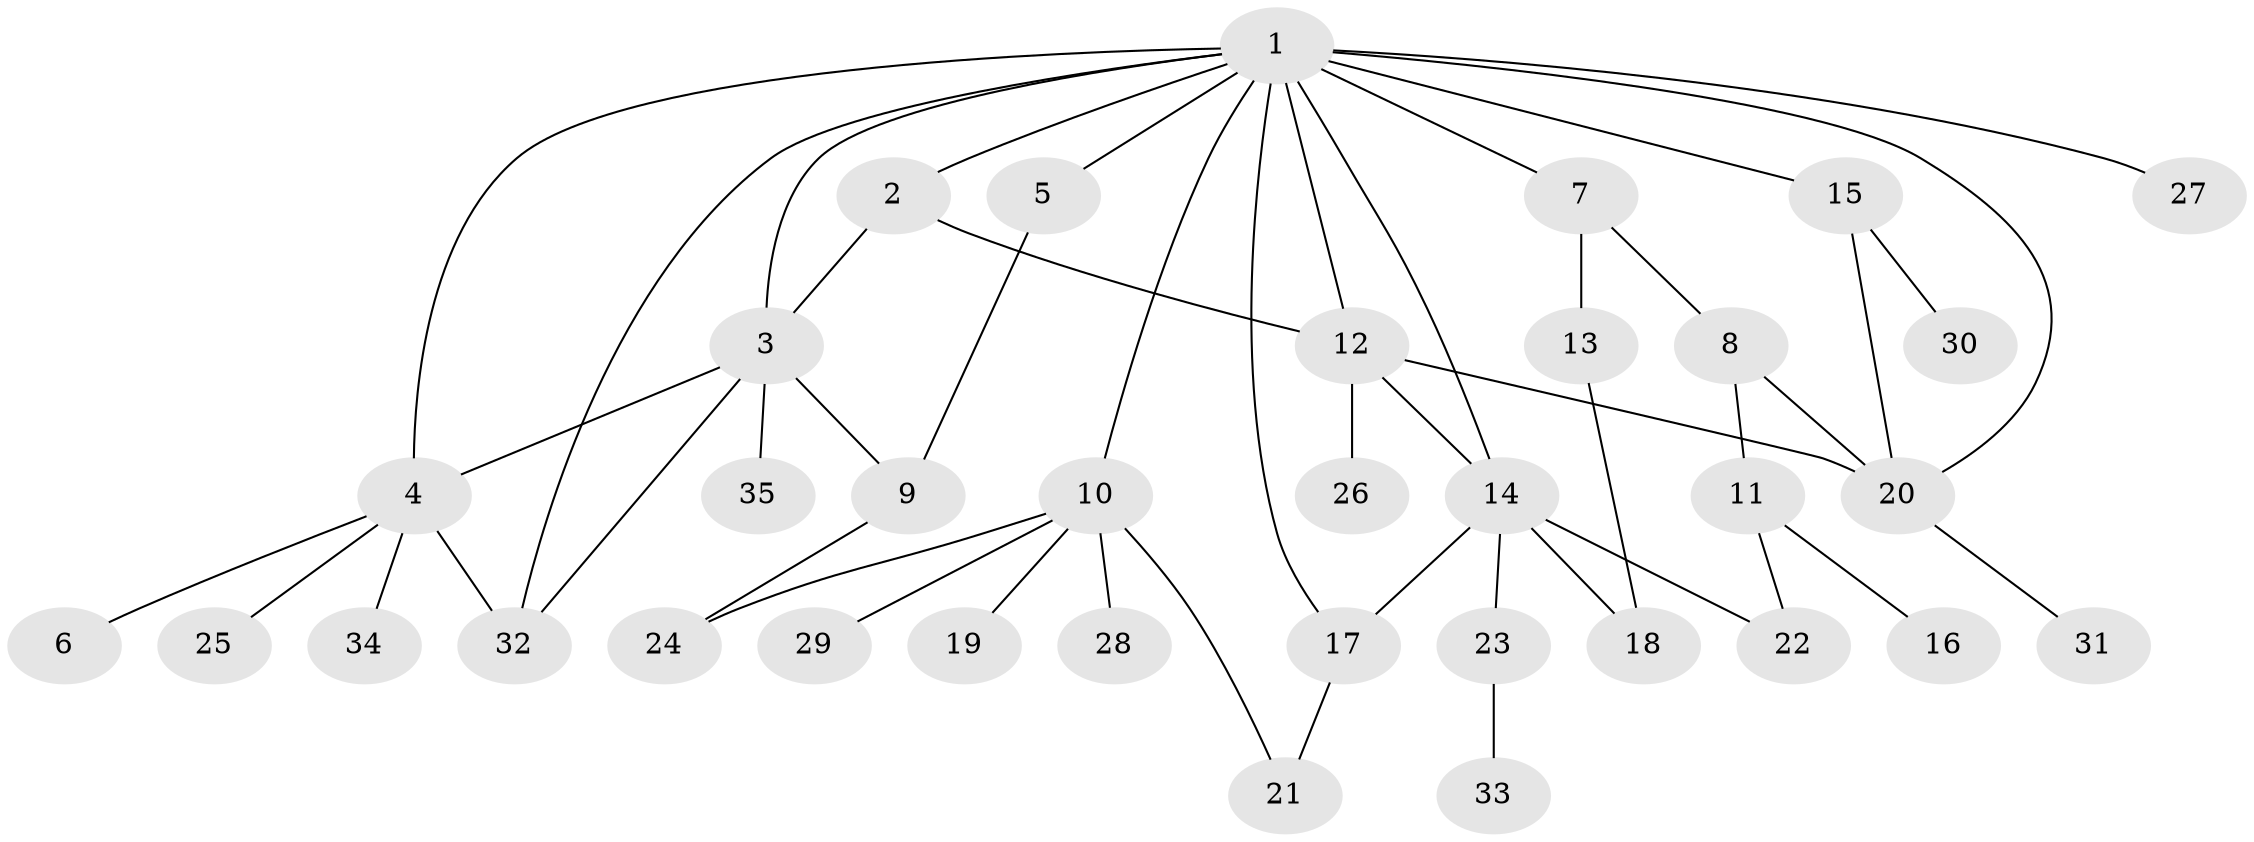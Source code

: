 // original degree distribution, {14: 0.015384615384615385, 2: 0.23076923076923078, 7: 0.03076923076923077, 8: 0.03076923076923077, 3: 0.15384615384615385, 4: 0.07692307692307693, 5: 0.06153846153846154, 1: 0.4}
// Generated by graph-tools (version 1.1) at 2025/35/03/09/25 02:35:27]
// undirected, 35 vertices, 49 edges
graph export_dot {
graph [start="1"]
  node [color=gray90,style=filled];
  1;
  2;
  3;
  4;
  5;
  6;
  7;
  8;
  9;
  10;
  11;
  12;
  13;
  14;
  15;
  16;
  17;
  18;
  19;
  20;
  21;
  22;
  23;
  24;
  25;
  26;
  27;
  28;
  29;
  30;
  31;
  32;
  33;
  34;
  35;
  1 -- 2 [weight=1.0];
  1 -- 3 [weight=1.0];
  1 -- 4 [weight=1.0];
  1 -- 5 [weight=1.0];
  1 -- 7 [weight=1.0];
  1 -- 10 [weight=1.0];
  1 -- 12 [weight=1.0];
  1 -- 14 [weight=1.0];
  1 -- 15 [weight=2.0];
  1 -- 17 [weight=1.0];
  1 -- 20 [weight=1.0];
  1 -- 27 [weight=1.0];
  1 -- 32 [weight=1.0];
  2 -- 3 [weight=1.0];
  2 -- 12 [weight=1.0];
  3 -- 4 [weight=1.0];
  3 -- 9 [weight=1.0];
  3 -- 32 [weight=1.0];
  3 -- 35 [weight=1.0];
  4 -- 6 [weight=1.0];
  4 -- 25 [weight=1.0];
  4 -- 32 [weight=1.0];
  4 -- 34 [weight=1.0];
  5 -- 9 [weight=1.0];
  7 -- 8 [weight=1.0];
  7 -- 13 [weight=1.0];
  8 -- 11 [weight=1.0];
  8 -- 20 [weight=1.0];
  9 -- 24 [weight=1.0];
  10 -- 19 [weight=1.0];
  10 -- 21 [weight=1.0];
  10 -- 24 [weight=1.0];
  10 -- 28 [weight=1.0];
  10 -- 29 [weight=1.0];
  11 -- 16 [weight=2.0];
  11 -- 22 [weight=1.0];
  12 -- 14 [weight=2.0];
  12 -- 20 [weight=1.0];
  12 -- 26 [weight=2.0];
  13 -- 18 [weight=1.0];
  14 -- 17 [weight=1.0];
  14 -- 18 [weight=1.0];
  14 -- 22 [weight=1.0];
  14 -- 23 [weight=1.0];
  15 -- 20 [weight=2.0];
  15 -- 30 [weight=1.0];
  17 -- 21 [weight=1.0];
  20 -- 31 [weight=1.0];
  23 -- 33 [weight=1.0];
}
